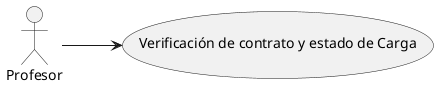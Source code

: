 
@startuml
left to right direction

actor Profesor

Profesor --> (Verificación de contrato y estado de Carga)
@enduml